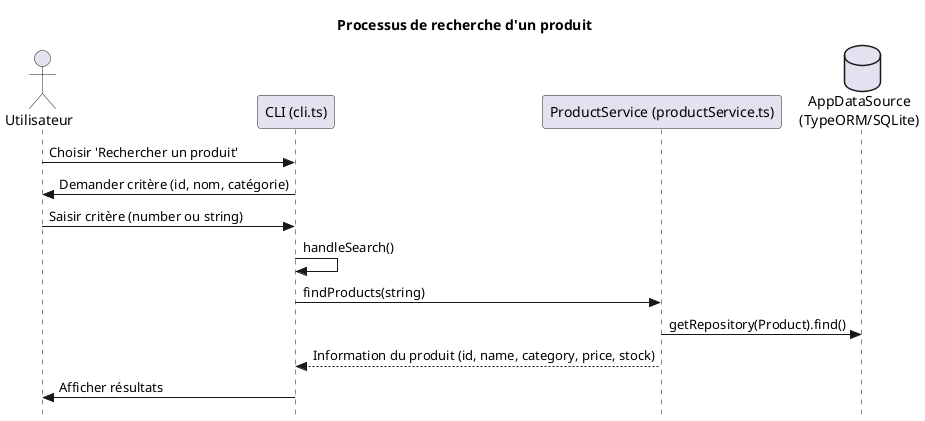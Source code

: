 @startuml

skinparam style strictuml

title Processus de recherche d'un produit
actor Utilisateur
participant "CLI (cli.ts)" as CLI
participant "ProductService (productService.ts)" as ProductService
database "AppDataSource\n(TypeORM/SQLite)" as Database

Utilisateur -> CLI : Choisir 'Rechercher un produit'
CLI -> Utilisateur : Demander critère (id, nom, catégorie)
Utilisateur -> CLI : Saisir critère (number ou string)
CLI -> CLI : handleSearch()
CLI -> ProductService : findProducts(string)
ProductService -> Database : getRepository(Product).find()
ProductService --> CLI : Information du produit (id, name, category, price, stock)
CLI -> Utilisateur : Afficher résultats

@enduml